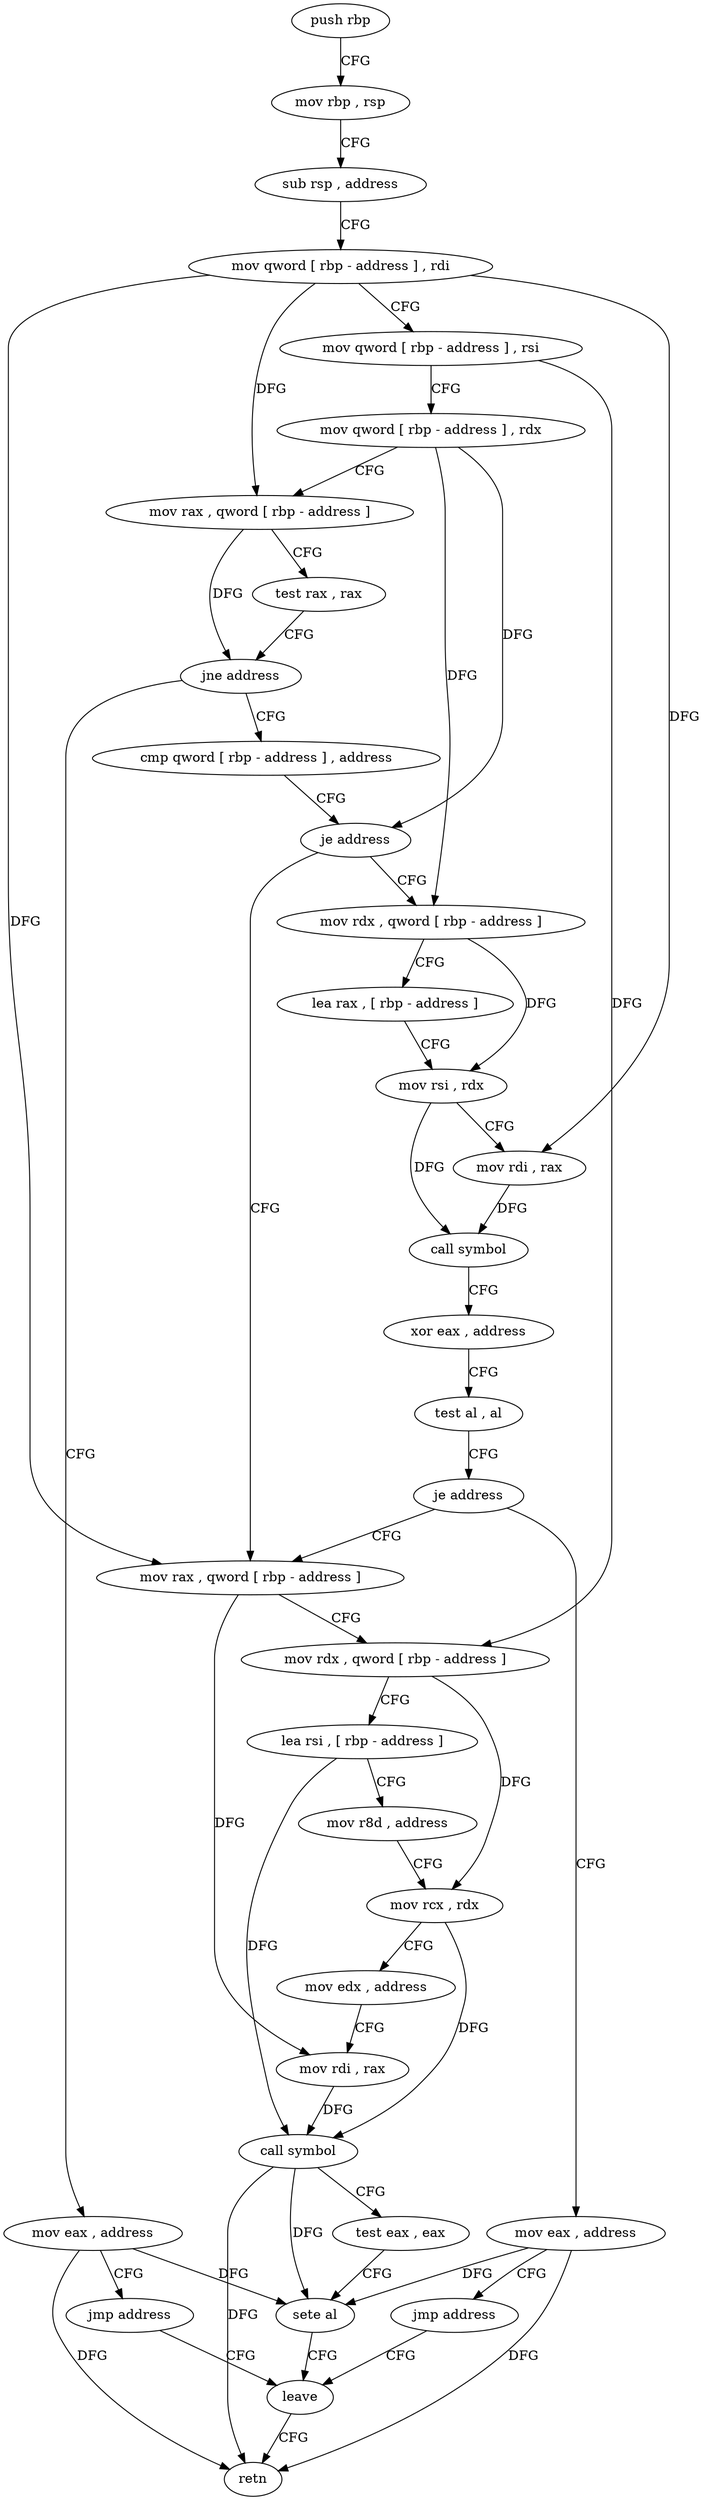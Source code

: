 digraph "func" {
"4274666" [label = "push rbp" ]
"4274667" [label = "mov rbp , rsp" ]
"4274670" [label = "sub rsp , address" ]
"4274674" [label = "mov qword [ rbp - address ] , rdi" ]
"4274678" [label = "mov qword [ rbp - address ] , rsi" ]
"4274682" [label = "mov qword [ rbp - address ] , rdx" ]
"4274686" [label = "mov rax , qword [ rbp - address ]" ]
"4274690" [label = "test rax , rax" ]
"4274693" [label = "jne address" ]
"4274702" [label = "cmp qword [ rbp - address ] , address" ]
"4274695" [label = "mov eax , address" ]
"4274707" [label = "je address" ]
"4274742" [label = "mov rax , qword [ rbp - address ]" ]
"4274709" [label = "mov rdx , qword [ rbp - address ]" ]
"4274700" [label = "jmp address" ]
"4274781" [label = "leave" ]
"4274746" [label = "mov rdx , qword [ rbp - address ]" ]
"4274750" [label = "lea rsi , [ rbp - address ]" ]
"4274754" [label = "mov r8d , address" ]
"4274760" [label = "mov rcx , rdx" ]
"4274763" [label = "mov edx , address" ]
"4274768" [label = "mov rdi , rax" ]
"4274771" [label = "call symbol" ]
"4274776" [label = "test eax , eax" ]
"4274778" [label = "sete al" ]
"4274713" [label = "lea rax , [ rbp - address ]" ]
"4274717" [label = "mov rsi , rdx" ]
"4274720" [label = "mov rdi , rax" ]
"4274723" [label = "call symbol" ]
"4274728" [label = "xor eax , address" ]
"4274731" [label = "test al , al" ]
"4274733" [label = "je address" ]
"4274735" [label = "mov eax , address" ]
"4274782" [label = "retn" ]
"4274740" [label = "jmp address" ]
"4274666" -> "4274667" [ label = "CFG" ]
"4274667" -> "4274670" [ label = "CFG" ]
"4274670" -> "4274674" [ label = "CFG" ]
"4274674" -> "4274678" [ label = "CFG" ]
"4274674" -> "4274686" [ label = "DFG" ]
"4274674" -> "4274742" [ label = "DFG" ]
"4274674" -> "4274720" [ label = "DFG" ]
"4274678" -> "4274682" [ label = "CFG" ]
"4274678" -> "4274746" [ label = "DFG" ]
"4274682" -> "4274686" [ label = "CFG" ]
"4274682" -> "4274707" [ label = "DFG" ]
"4274682" -> "4274709" [ label = "DFG" ]
"4274686" -> "4274690" [ label = "CFG" ]
"4274686" -> "4274693" [ label = "DFG" ]
"4274690" -> "4274693" [ label = "CFG" ]
"4274693" -> "4274702" [ label = "CFG" ]
"4274693" -> "4274695" [ label = "CFG" ]
"4274702" -> "4274707" [ label = "CFG" ]
"4274695" -> "4274700" [ label = "CFG" ]
"4274695" -> "4274778" [ label = "DFG" ]
"4274695" -> "4274782" [ label = "DFG" ]
"4274707" -> "4274742" [ label = "CFG" ]
"4274707" -> "4274709" [ label = "CFG" ]
"4274742" -> "4274746" [ label = "CFG" ]
"4274742" -> "4274768" [ label = "DFG" ]
"4274709" -> "4274713" [ label = "CFG" ]
"4274709" -> "4274717" [ label = "DFG" ]
"4274700" -> "4274781" [ label = "CFG" ]
"4274781" -> "4274782" [ label = "CFG" ]
"4274746" -> "4274750" [ label = "CFG" ]
"4274746" -> "4274760" [ label = "DFG" ]
"4274750" -> "4274754" [ label = "CFG" ]
"4274750" -> "4274771" [ label = "DFG" ]
"4274754" -> "4274760" [ label = "CFG" ]
"4274760" -> "4274763" [ label = "CFG" ]
"4274760" -> "4274771" [ label = "DFG" ]
"4274763" -> "4274768" [ label = "CFG" ]
"4274768" -> "4274771" [ label = "DFG" ]
"4274771" -> "4274776" [ label = "CFG" ]
"4274771" -> "4274778" [ label = "DFG" ]
"4274771" -> "4274782" [ label = "DFG" ]
"4274776" -> "4274778" [ label = "CFG" ]
"4274778" -> "4274781" [ label = "CFG" ]
"4274713" -> "4274717" [ label = "CFG" ]
"4274717" -> "4274720" [ label = "CFG" ]
"4274717" -> "4274723" [ label = "DFG" ]
"4274720" -> "4274723" [ label = "DFG" ]
"4274723" -> "4274728" [ label = "CFG" ]
"4274728" -> "4274731" [ label = "CFG" ]
"4274731" -> "4274733" [ label = "CFG" ]
"4274733" -> "4274742" [ label = "CFG" ]
"4274733" -> "4274735" [ label = "CFG" ]
"4274735" -> "4274740" [ label = "CFG" ]
"4274735" -> "4274778" [ label = "DFG" ]
"4274735" -> "4274782" [ label = "DFG" ]
"4274740" -> "4274781" [ label = "CFG" ]
}
